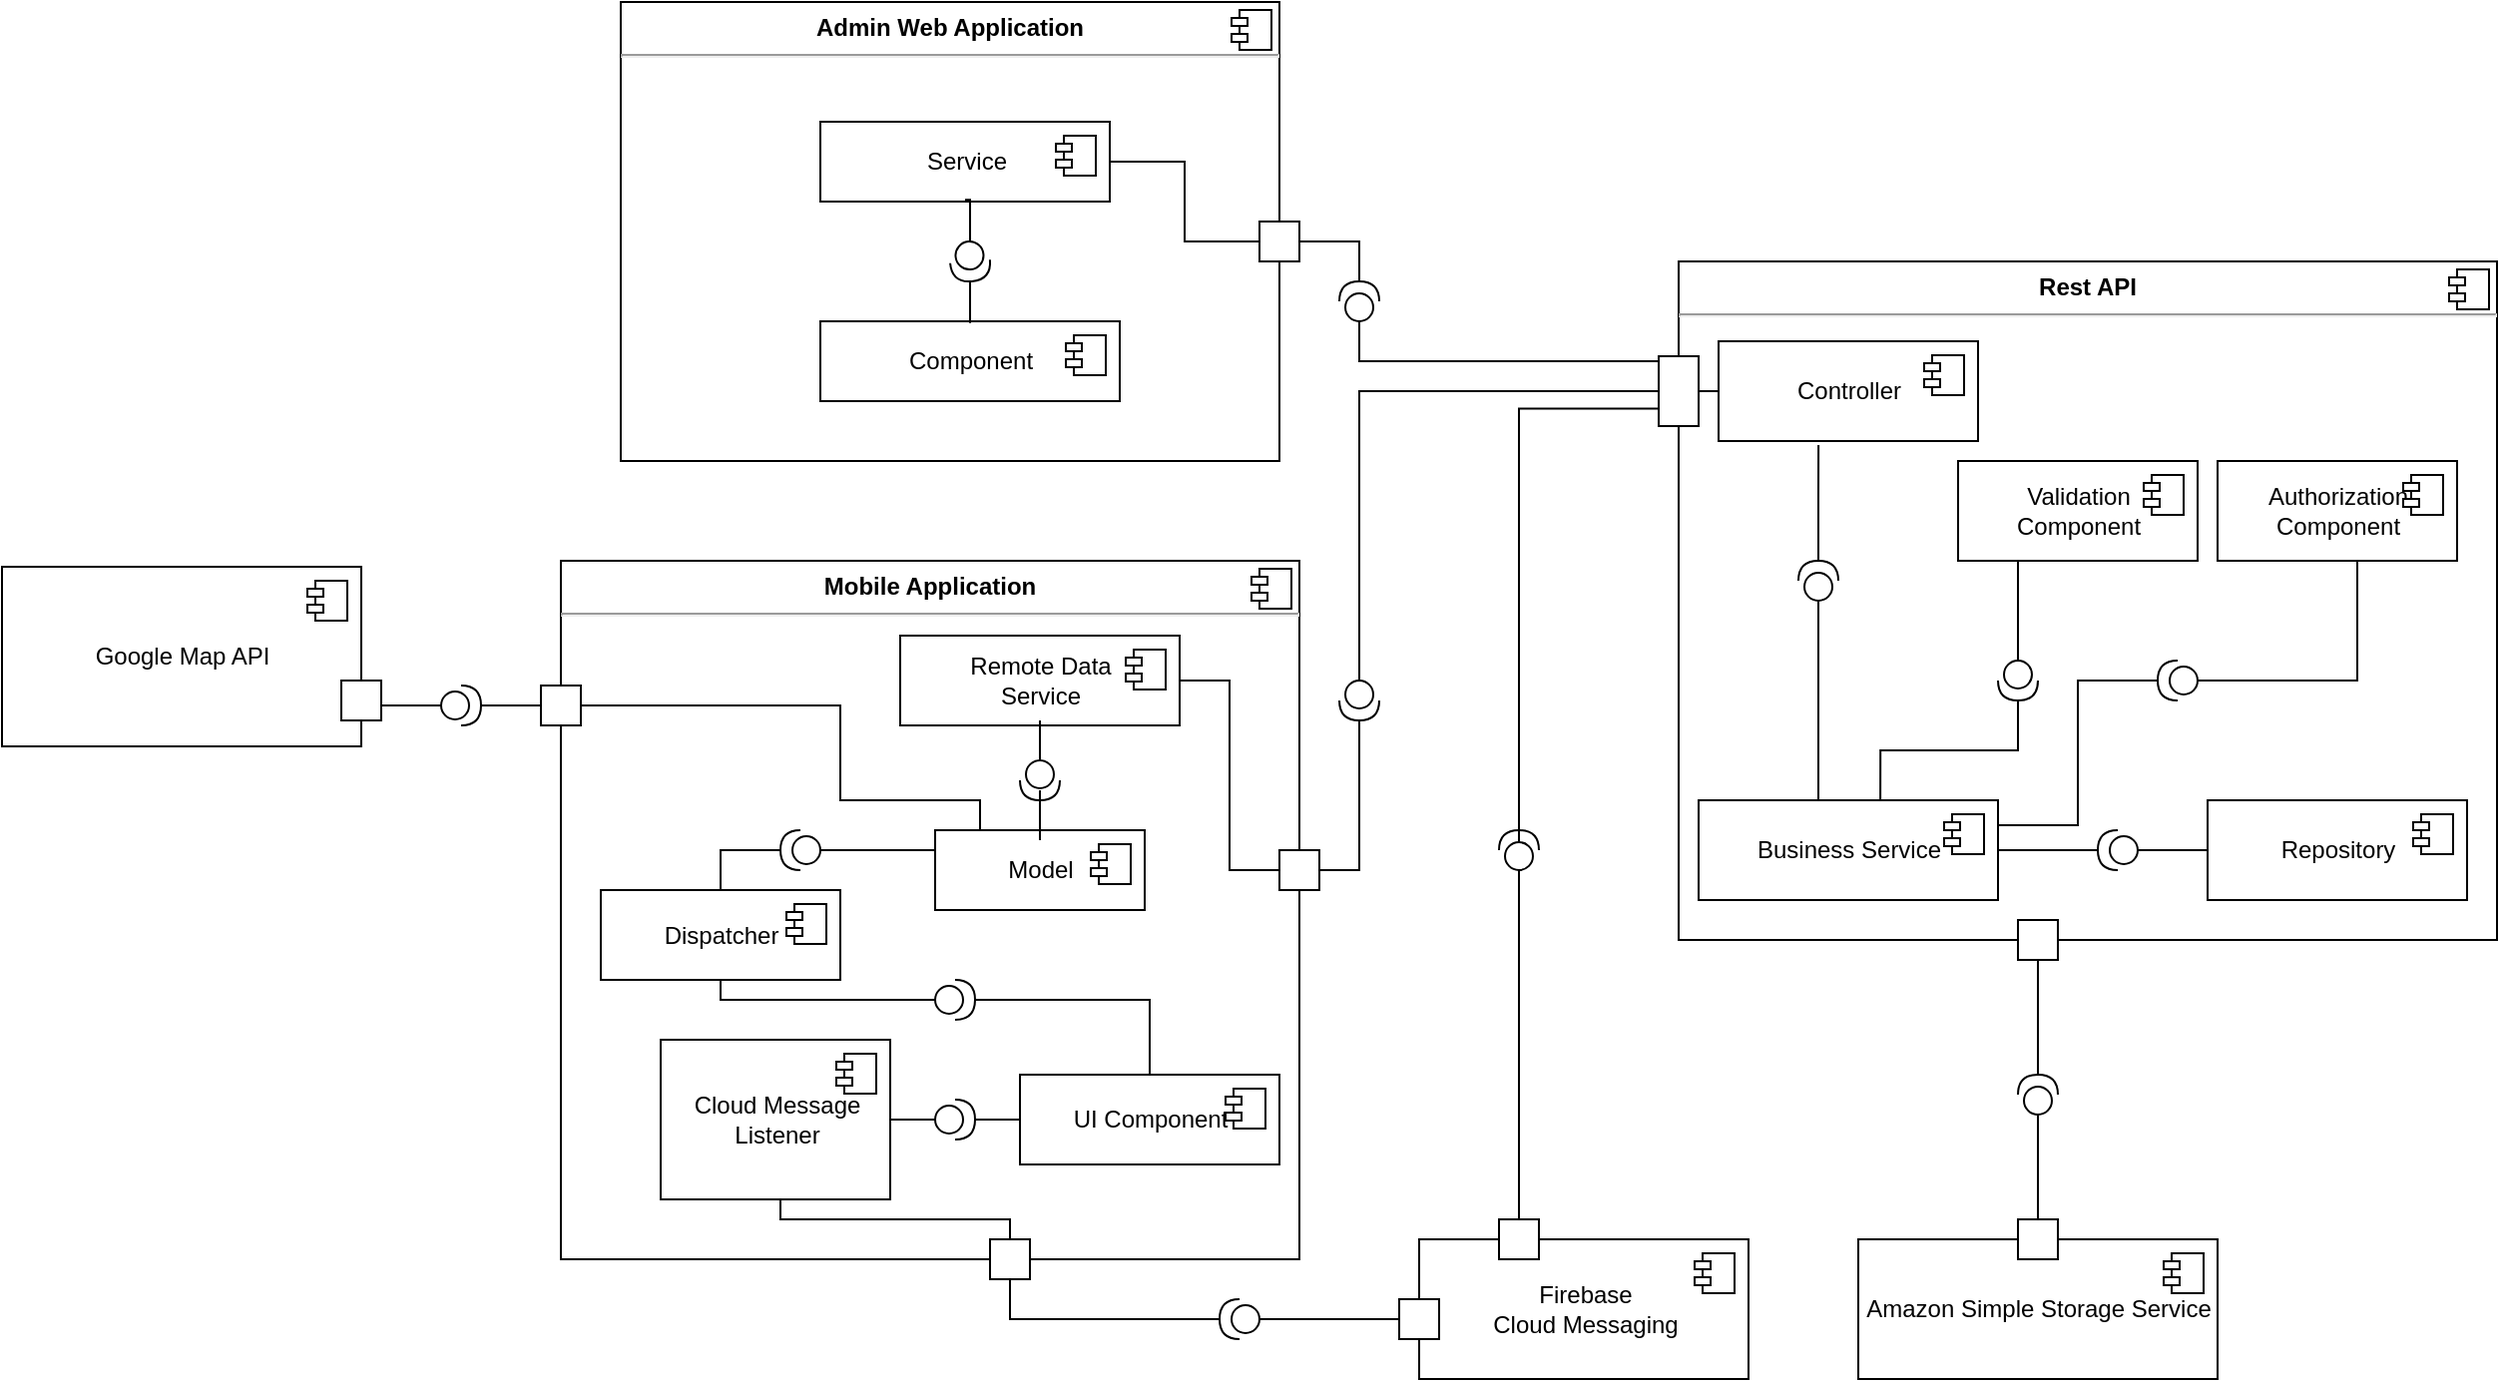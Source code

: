 <mxfile version="12.8.5" type="device"><diagram name="Page-1" id="e7e014a7-5840-1c2e-5031-d8a46d1fe8dd"><mxGraphModel dx="2207" dy="553" grid="1" gridSize="10" guides="1" tooltips="1" connect="1" arrows="1" fold="1" page="1" pageScale="1" pageWidth="1169" pageHeight="826" background="#ffffff" math="0" shadow="0"><root><mxCell id="0"/><mxCell id="1" parent="0"/><mxCell id="66DuaU19Fk_zL078yMDg-50" value="&lt;p style=&quot;margin: 0px ; margin-top: 6px ; text-align: center&quot;&gt;&lt;b&gt;Mobile Application&lt;br&gt;&lt;/b&gt;&lt;/p&gt;&lt;hr&gt;&lt;p style=&quot;margin: 0px ; margin-left: 8px&quot;&gt;&lt;br&gt;&lt;/p&gt;" style="align=left;overflow=fill;html=1;dropTarget=0;" parent="1" vertex="1"><mxGeometry x="160" y="320" width="370" height="350" as="geometry"/></mxCell><mxCell id="66DuaU19Fk_zL078yMDg-51" value="" style="shape=component;jettyWidth=8;jettyHeight=4;" parent="66DuaU19Fk_zL078yMDg-50" vertex="1"><mxGeometry x="1" width="20" height="20" relative="1" as="geometry"><mxPoint x="-24" y="4" as="offset"/></mxGeometry></mxCell><mxCell id="66DuaU19Fk_zL078yMDg-58" value="&lt;p style=&quot;margin: 0px ; margin-top: 6px ; text-align: center&quot;&gt;&lt;b&gt;Admin Web Application&lt;/b&gt;&lt;br&gt;&lt;/p&gt;&lt;hr&gt;&lt;p style=&quot;margin: 0px ; margin-left: 8px&quot;&gt;&lt;br&gt;&lt;/p&gt;" style="align=left;overflow=fill;html=1;dropTarget=0;" parent="1" vertex="1"><mxGeometry x="190" y="40" width="330" height="230" as="geometry"/></mxCell><mxCell id="66DuaU19Fk_zL078yMDg-59" value="" style="shape=component;jettyWidth=8;jettyHeight=4;" parent="66DuaU19Fk_zL078yMDg-58" vertex="1"><mxGeometry x="1" width="20" height="20" relative="1" as="geometry"><mxPoint x="-24" y="4" as="offset"/></mxGeometry></mxCell><mxCell id="Nfz9Ye3wE-73OPTYJ1pj-36" value="" style="rounded=0;whiteSpace=wrap;html=1;strokeColor=#000000;" parent="1" vertex="1"><mxGeometry x="520" y="465" width="20" height="20" as="geometry"/></mxCell><mxCell id="Nfz9Ye3wE-73OPTYJ1pj-37" value="" style="rounded=0;whiteSpace=wrap;html=1;strokeColor=#000000;" parent="1" vertex="1"><mxGeometry x="510" y="150" width="20" height="20" as="geometry"/></mxCell><mxCell id="Nfz9Ye3wE-73OPTYJ1pj-42" style="edgeStyle=orthogonalEdgeStyle;rounded=0;orthogonalLoop=1;jettySize=auto;html=1;exitX=0;exitY=0.5;exitDx=0;exitDy=0;exitPerimeter=0;entryX=0;entryY=1;entryDx=0;entryDy=0;endArrow=none;endFill=0;" parent="1" source="Nfz9Ye3wE-73OPTYJ1pj-38" target="Nfz9Ye3wE-73OPTYJ1pj-35" edge="1"><mxGeometry relative="1" as="geometry"><Array as="points"><mxPoint x="560" y="235"/><mxPoint x="710" y="235"/></Array></mxGeometry></mxCell><mxCell id="Nfz9Ye3wE-73OPTYJ1pj-43" style="edgeStyle=orthogonalEdgeStyle;rounded=0;orthogonalLoop=1;jettySize=auto;html=1;exitX=1;exitY=0.5;exitDx=0;exitDy=0;exitPerimeter=0;entryX=1;entryY=0.5;entryDx=0;entryDy=0;endArrow=none;endFill=0;" parent="1" source="Nfz9Ye3wE-73OPTYJ1pj-38" target="Nfz9Ye3wE-73OPTYJ1pj-36" edge="1"><mxGeometry relative="1" as="geometry"/></mxCell><mxCell id="Nfz9Ye3wE-73OPTYJ1pj-38" value="" style="shape=providedRequiredInterface;html=1;verticalLabelPosition=bottom;strokeColor=#000000;rotation=90;" parent="1" vertex="1"><mxGeometry x="550" y="380" width="20" height="20" as="geometry"/></mxCell><mxCell id="Nfz9Ye3wE-73OPTYJ1pj-40" style="edgeStyle=orthogonalEdgeStyle;rounded=0;orthogonalLoop=1;jettySize=auto;html=1;endArrow=none;endFill=0;entryX=1;entryY=0.5;entryDx=0;entryDy=0;" parent="1" source="Nfz9Ye3wE-73OPTYJ1pj-39" target="Nfz9Ye3wE-73OPTYJ1pj-37" edge="1"><mxGeometry relative="1" as="geometry"><mxPoint x="540" y="160" as="targetPoint"/><Array as="points"><mxPoint x="560" y="160"/></Array></mxGeometry></mxCell><mxCell id="Nfz9Ye3wE-73OPTYJ1pj-41" style="edgeStyle=orthogonalEdgeStyle;rounded=0;orthogonalLoop=1;jettySize=auto;html=1;exitX=0;exitY=0.5;exitDx=0;exitDy=0;exitPerimeter=0;entryX=0;entryY=0.75;entryDx=0;entryDy=0;endArrow=none;endFill=0;" parent="1" source="Nfz9Ye3wE-73OPTYJ1pj-39" target="Nfz9Ye3wE-73OPTYJ1pj-35" edge="1"><mxGeometry relative="1" as="geometry"><Array as="points"><mxPoint x="560" y="220"/><mxPoint x="710" y="220"/></Array></mxGeometry></mxCell><mxCell id="Nfz9Ye3wE-73OPTYJ1pj-39" value="" style="shape=providedRequiredInterface;html=1;verticalLabelPosition=bottom;strokeColor=#000000;rotation=-90;" parent="1" vertex="1"><mxGeometry x="550" y="180" width="20" height="20" as="geometry"/></mxCell><mxCell id="Nfz9Ye3wE-73OPTYJ1pj-46" value="Firebase &lt;br&gt;Cloud Messaging" style="html=1;dropTarget=0;strokeColor=#000000;" parent="1" vertex="1"><mxGeometry x="590" y="660" width="165" height="70" as="geometry"/></mxCell><mxCell id="Nfz9Ye3wE-73OPTYJ1pj-47" value="" style="shape=component;jettyWidth=8;jettyHeight=4;" parent="Nfz9Ye3wE-73OPTYJ1pj-46" vertex="1"><mxGeometry x="1" width="20" height="20" relative="1" as="geometry"><mxPoint x="-27" y="7" as="offset"/></mxGeometry></mxCell><mxCell id="Nfz9Ye3wE-73OPTYJ1pj-48" value="Cloud Message&lt;br&gt;Listener" style="html=1;dropTarget=0;strokeColor=#000000;" parent="1" vertex="1"><mxGeometry x="210" y="560" width="115" height="80" as="geometry"/></mxCell><mxCell id="Nfz9Ye3wE-73OPTYJ1pj-49" value="" style="shape=component;jettyWidth=8;jettyHeight=4;" parent="Nfz9Ye3wE-73OPTYJ1pj-48" vertex="1"><mxGeometry x="1" width="20" height="20" relative="1" as="geometry"><mxPoint x="-27" y="7" as="offset"/></mxGeometry></mxCell><mxCell id="Nfz9Ye3wE-73OPTYJ1pj-78" style="edgeStyle=orthogonalEdgeStyle;rounded=0;orthogonalLoop=1;jettySize=auto;html=1;exitX=1;exitY=0.5;exitDx=0;exitDy=0;entryX=0;entryY=0.5;entryDx=0;entryDy=0;endArrow=none;endFill=0;" parent="1" source="Nfz9Ye3wE-73OPTYJ1pj-51" target="Nfz9Ye3wE-73OPTYJ1pj-36" edge="1"><mxGeometry relative="1" as="geometry"/></mxCell><mxCell id="Nfz9Ye3wE-73OPTYJ1pj-51" value="Remote Data &lt;br&gt;Service" style="html=1;dropTarget=0;strokeColor=#000000;" parent="1" vertex="1"><mxGeometry x="330" y="357.5" width="140" height="45" as="geometry"/></mxCell><mxCell id="Nfz9Ye3wE-73OPTYJ1pj-52" value="" style="shape=component;jettyWidth=8;jettyHeight=4;" parent="Nfz9Ye3wE-73OPTYJ1pj-51" vertex="1"><mxGeometry x="1" width="20" height="20" relative="1" as="geometry"><mxPoint x="-27" y="7" as="offset"/></mxGeometry></mxCell><mxCell id="Nfz9Ye3wE-73OPTYJ1pj-53" value="UI Component" style="html=1;dropTarget=0;strokeColor=#000000;" parent="1" vertex="1"><mxGeometry x="390" y="577.5" width="130" height="45" as="geometry"/></mxCell><mxCell id="Nfz9Ye3wE-73OPTYJ1pj-54" value="" style="shape=component;jettyWidth=8;jettyHeight=4;" parent="Nfz9Ye3wE-73OPTYJ1pj-53" vertex="1"><mxGeometry x="1" width="20" height="20" relative="1" as="geometry"><mxPoint x="-27" y="7" as="offset"/></mxGeometry></mxCell><mxCell id="Nfz9Ye3wE-73OPTYJ1pj-55" value="Model" style="html=1;dropTarget=0;strokeColor=#000000;" parent="1" vertex="1"><mxGeometry x="347.5" y="455" width="105" height="40" as="geometry"/></mxCell><mxCell id="Nfz9Ye3wE-73OPTYJ1pj-56" value="" style="shape=component;jettyWidth=8;jettyHeight=4;" parent="Nfz9Ye3wE-73OPTYJ1pj-55" vertex="1"><mxGeometry x="1" width="20" height="20" relative="1" as="geometry"><mxPoint x="-27" y="7" as="offset"/></mxGeometry></mxCell><mxCell id="Nfz9Ye3wE-73OPTYJ1pj-77" style="edgeStyle=orthogonalEdgeStyle;rounded=0;orthogonalLoop=1;jettySize=auto;html=1;endArrow=none;endFill=0;" parent="1" source="Nfz9Ye3wE-73OPTYJ1pj-57" target="Nfz9Ye3wE-73OPTYJ1pj-48" edge="1"><mxGeometry relative="1" as="geometry"><Array as="points"><mxPoint x="270" y="650"/></Array></mxGeometry></mxCell><mxCell id="Nfz9Ye3wE-73OPTYJ1pj-57" value="" style="rounded=0;whiteSpace=wrap;html=1;strokeColor=#000000;" parent="1" vertex="1"><mxGeometry x="375" y="660" width="20" height="20" as="geometry"/></mxCell><mxCell id="Nfz9Ye3wE-73OPTYJ1pj-59" value="" style="rounded=0;whiteSpace=wrap;html=1;strokeColor=#000000;" parent="1" vertex="1"><mxGeometry x="580" y="690" width="20" height="20" as="geometry"/></mxCell><mxCell id="Nfz9Ye3wE-73OPTYJ1pj-62" style="edgeStyle=orthogonalEdgeStyle;rounded=0;orthogonalLoop=1;jettySize=auto;html=1;endArrow=none;endFill=0;" parent="1" source="Nfz9Ye3wE-73OPTYJ1pj-61" target="Nfz9Ye3wE-73OPTYJ1pj-57" edge="1"><mxGeometry relative="1" as="geometry"/></mxCell><mxCell id="Nfz9Ye3wE-73OPTYJ1pj-63" style="edgeStyle=orthogonalEdgeStyle;rounded=0;orthogonalLoop=1;jettySize=auto;html=1;endArrow=none;endFill=0;" parent="1" source="Nfz9Ye3wE-73OPTYJ1pj-61" target="Nfz9Ye3wE-73OPTYJ1pj-59" edge="1"><mxGeometry relative="1" as="geometry"/></mxCell><mxCell id="Nfz9Ye3wE-73OPTYJ1pj-61" value="" style="shape=providedRequiredInterface;html=1;verticalLabelPosition=bottom;strokeColor=#000000;rotation=-180;" parent="1" vertex="1"><mxGeometry x="490" y="690" width="20" height="20" as="geometry"/></mxCell><mxCell id="Nfz9Ye3wE-73OPTYJ1pj-65" style="edgeStyle=orthogonalEdgeStyle;rounded=0;orthogonalLoop=1;jettySize=auto;html=1;endArrow=none;endFill=0;" parent="1" source="Nfz9Ye3wE-73OPTYJ1pj-64" target="Nfz9Ye3wE-73OPTYJ1pj-53" edge="1"><mxGeometry relative="1" as="geometry"/></mxCell><mxCell id="Nfz9Ye3wE-73OPTYJ1pj-66" style="edgeStyle=orthogonalEdgeStyle;rounded=0;orthogonalLoop=1;jettySize=auto;html=1;endArrow=none;endFill=0;" parent="1" source="Nfz9Ye3wE-73OPTYJ1pj-64" target="Nfz9Ye3wE-73OPTYJ1pj-48" edge="1"><mxGeometry relative="1" as="geometry"/></mxCell><mxCell id="Nfz9Ye3wE-73OPTYJ1pj-64" value="" style="shape=providedRequiredInterface;html=1;verticalLabelPosition=bottom;strokeColor=#000000;" parent="1" vertex="1"><mxGeometry x="347.5" y="590" width="20" height="20" as="geometry"/></mxCell><mxCell id="Nfz9Ye3wE-73OPTYJ1pj-67" value="Dispatcher" style="html=1;dropTarget=0;strokeColor=#000000;" parent="1" vertex="1"><mxGeometry x="180" y="485" width="120" height="45" as="geometry"/></mxCell><mxCell id="Nfz9Ye3wE-73OPTYJ1pj-68" value="" style="shape=component;jettyWidth=8;jettyHeight=4;" parent="Nfz9Ye3wE-73OPTYJ1pj-67" vertex="1"><mxGeometry x="1" width="20" height="20" relative="1" as="geometry"><mxPoint x="-27" y="7" as="offset"/></mxGeometry></mxCell><mxCell id="Nfz9Ye3wE-73OPTYJ1pj-70" style="edgeStyle=orthogonalEdgeStyle;rounded=0;orthogonalLoop=1;jettySize=auto;html=1;endArrow=none;endFill=0;" parent="1" source="Nfz9Ye3wE-73OPTYJ1pj-69" target="Nfz9Ye3wE-73OPTYJ1pj-53" edge="1"><mxGeometry relative="1" as="geometry"/></mxCell><mxCell id="Nfz9Ye3wE-73OPTYJ1pj-71" style="edgeStyle=orthogonalEdgeStyle;rounded=0;orthogonalLoop=1;jettySize=auto;html=1;endArrow=none;endFill=0;" parent="1" source="Nfz9Ye3wE-73OPTYJ1pj-69" target="Nfz9Ye3wE-73OPTYJ1pj-67" edge="1"><mxGeometry relative="1" as="geometry"><Array as="points"><mxPoint x="240" y="540"/></Array></mxGeometry></mxCell><mxCell id="Nfz9Ye3wE-73OPTYJ1pj-69" value="" style="shape=providedRequiredInterface;html=1;verticalLabelPosition=bottom;strokeColor=#000000;" parent="1" vertex="1"><mxGeometry x="347.5" y="530" width="20" height="20" as="geometry"/></mxCell><mxCell id="Nfz9Ye3wE-73OPTYJ1pj-74" style="edgeStyle=orthogonalEdgeStyle;rounded=0;orthogonalLoop=1;jettySize=auto;html=1;endArrow=none;endFill=0;" parent="1" source="Nfz9Ye3wE-73OPTYJ1pj-72" target="Nfz9Ye3wE-73OPTYJ1pj-67" edge="1"><mxGeometry relative="1" as="geometry"><Array as="points"><mxPoint x="240" y="465"/></Array></mxGeometry></mxCell><mxCell id="Nfz9Ye3wE-73OPTYJ1pj-75" style="edgeStyle=orthogonalEdgeStyle;rounded=0;orthogonalLoop=1;jettySize=auto;html=1;exitX=0;exitY=0.5;exitDx=0;exitDy=0;exitPerimeter=0;entryX=0;entryY=0.25;entryDx=0;entryDy=0;endArrow=none;endFill=0;" parent="1" source="Nfz9Ye3wE-73OPTYJ1pj-72" target="Nfz9Ye3wE-73OPTYJ1pj-55" edge="1"><mxGeometry relative="1" as="geometry"><Array as="points"><mxPoint x="300" y="465"/><mxPoint x="300" y="465"/></Array></mxGeometry></mxCell><mxCell id="Nfz9Ye3wE-73OPTYJ1pj-72" value="" style="shape=providedRequiredInterface;html=1;verticalLabelPosition=bottom;strokeColor=#000000;rotation=-180;" parent="1" vertex="1"><mxGeometry x="270" y="455" width="20" height="20" as="geometry"/></mxCell><mxCell id="Nfz9Ye3wE-73OPTYJ1pj-76" style="edgeStyle=orthogonalEdgeStyle;rounded=0;orthogonalLoop=1;jettySize=auto;html=1;exitX=0.5;exitY=1;exitDx=0;exitDy=0;endArrow=none;endFill=0;" parent="1" source="Nfz9Ye3wE-73OPTYJ1pj-55" target="Nfz9Ye3wE-73OPTYJ1pj-55" edge="1"><mxGeometry relative="1" as="geometry"/></mxCell><mxCell id="Nfz9Ye3wE-73OPTYJ1pj-80" style="edgeStyle=orthogonalEdgeStyle;rounded=0;orthogonalLoop=1;jettySize=auto;html=1;endArrow=none;endFill=0;" parent="1" source="Nfz9Ye3wE-73OPTYJ1pj-79" target="Nfz9Ye3wE-73OPTYJ1pj-55" edge="1"><mxGeometry relative="1" as="geometry"/></mxCell><mxCell id="Nfz9Ye3wE-73OPTYJ1pj-81" style="edgeStyle=orthogonalEdgeStyle;rounded=0;orthogonalLoop=1;jettySize=auto;html=1;endArrow=none;endFill=0;" parent="1" source="Nfz9Ye3wE-73OPTYJ1pj-79" target="Nfz9Ye3wE-73OPTYJ1pj-51" edge="1"><mxGeometry relative="1" as="geometry"/></mxCell><mxCell id="Nfz9Ye3wE-73OPTYJ1pj-79" value="" style="shape=providedRequiredInterface;html=1;verticalLabelPosition=bottom;strokeColor=#000000;rotation=90;" parent="1" vertex="1"><mxGeometry x="390" y="420" width="20" height="20" as="geometry"/></mxCell><mxCell id="Nfz9Ye3wE-73OPTYJ1pj-83" value="Component" style="html=1;dropTarget=0;strokeColor=#000000;" parent="1" vertex="1"><mxGeometry x="290" y="200" width="150" height="40" as="geometry"/></mxCell><mxCell id="Nfz9Ye3wE-73OPTYJ1pj-84" value="" style="shape=component;jettyWidth=8;jettyHeight=4;" parent="Nfz9Ye3wE-73OPTYJ1pj-83" vertex="1"><mxGeometry x="1" width="20" height="20" relative="1" as="geometry"><mxPoint x="-27" y="7" as="offset"/></mxGeometry></mxCell><mxCell id="Nfz9Ye3wE-73OPTYJ1pj-87" style="edgeStyle=orthogonalEdgeStyle;rounded=0;orthogonalLoop=1;jettySize=auto;html=1;exitX=1;exitY=0.5;exitDx=0;exitDy=0;entryX=0;entryY=0.5;entryDx=0;entryDy=0;endArrow=none;endFill=0;" parent="1" source="Nfz9Ye3wE-73OPTYJ1pj-85" target="Nfz9Ye3wE-73OPTYJ1pj-37" edge="1"><mxGeometry relative="1" as="geometry"/></mxCell><mxCell id="Nfz9Ye3wE-73OPTYJ1pj-85" value="Service" style="html=1;dropTarget=0;strokeColor=#000000;" parent="1" vertex="1"><mxGeometry x="290" y="100" width="145" height="40" as="geometry"/></mxCell><mxCell id="Nfz9Ye3wE-73OPTYJ1pj-86" value="" style="shape=component;jettyWidth=8;jettyHeight=4;" parent="Nfz9Ye3wE-73OPTYJ1pj-85" vertex="1"><mxGeometry x="1" width="20" height="20" relative="1" as="geometry"><mxPoint x="-27" y="7" as="offset"/></mxGeometry></mxCell><mxCell id="Nfz9Ye3wE-73OPTYJ1pj-89" style="edgeStyle=orthogonalEdgeStyle;rounded=0;orthogonalLoop=1;jettySize=auto;html=1;endArrow=none;endFill=0;" parent="1" source="Nfz9Ye3wE-73OPTYJ1pj-88" target="Nfz9Ye3wE-73OPTYJ1pj-83" edge="1"><mxGeometry relative="1" as="geometry"/></mxCell><mxCell id="Nfz9Ye3wE-73OPTYJ1pj-90" style="edgeStyle=orthogonalEdgeStyle;rounded=0;orthogonalLoop=1;jettySize=auto;html=1;endArrow=none;endFill=0;" parent="1" source="Nfz9Ye3wE-73OPTYJ1pj-88" target="Nfz9Ye3wE-73OPTYJ1pj-85" edge="1"><mxGeometry relative="1" as="geometry"/></mxCell><mxCell id="Nfz9Ye3wE-73OPTYJ1pj-88" value="" style="shape=providedRequiredInterface;html=1;verticalLabelPosition=bottom;strokeColor=#000000;rotation=85;" parent="1" vertex="1"><mxGeometry x="355" y="160" width="20" height="20" as="geometry"/></mxCell><mxCell id="Nfz9Ye3wE-73OPTYJ1pj-100" style="edgeStyle=orthogonalEdgeStyle;rounded=0;orthogonalLoop=1;jettySize=auto;html=1;exitX=1;exitY=0.5;exitDx=0;exitDy=0;endArrow=none;endFill=0;" parent="1" source="Nfz9Ye3wE-73OPTYJ1pj-91" target="Nfz9Ye3wE-73OPTYJ1pj-55" edge="1"><mxGeometry relative="1" as="geometry"><Array as="points"><mxPoint x="300" y="393"/><mxPoint x="300" y="440"/><mxPoint x="370" y="440"/></Array></mxGeometry></mxCell><mxCell id="Nfz9Ye3wE-73OPTYJ1pj-91" value="" style="rounded=0;whiteSpace=wrap;html=1;strokeColor=#000000;" parent="1" vertex="1"><mxGeometry x="150" y="382.5" width="20" height="20" as="geometry"/></mxCell><mxCell id="Nfz9Ye3wE-73OPTYJ1pj-92" value="Google Map API" style="html=1;dropTarget=0;strokeColor=#000000;" parent="1" vertex="1"><mxGeometry x="-120" y="323" width="180" height="90" as="geometry"/></mxCell><mxCell id="Nfz9Ye3wE-73OPTYJ1pj-93" value="" style="shape=component;jettyWidth=8;jettyHeight=4;" parent="Nfz9Ye3wE-73OPTYJ1pj-92" vertex="1"><mxGeometry x="1" width="20" height="20" relative="1" as="geometry"><mxPoint x="-27" y="7" as="offset"/></mxGeometry></mxCell><mxCell id="Nfz9Ye3wE-73OPTYJ1pj-99" style="edgeStyle=orthogonalEdgeStyle;rounded=0;orthogonalLoop=1;jettySize=auto;html=1;entryX=0;entryY=0.5;entryDx=0;entryDy=0;entryPerimeter=0;endArrow=none;endFill=0;" parent="1" source="Nfz9Ye3wE-73OPTYJ1pj-96" target="Nfz9Ye3wE-73OPTYJ1pj-97" edge="1"><mxGeometry relative="1" as="geometry"><Array as="points"><mxPoint x="90" y="393"/></Array></mxGeometry></mxCell><mxCell id="Nfz9Ye3wE-73OPTYJ1pj-96" value="" style="rounded=0;whiteSpace=wrap;html=1;strokeColor=#000000;" parent="1" vertex="1"><mxGeometry x="50" y="380" width="20" height="20" as="geometry"/></mxCell><mxCell id="Nfz9Ye3wE-73OPTYJ1pj-98" style="edgeStyle=orthogonalEdgeStyle;rounded=0;orthogonalLoop=1;jettySize=auto;html=1;endArrow=none;endFill=0;" parent="1" source="Nfz9Ye3wE-73OPTYJ1pj-97" target="Nfz9Ye3wE-73OPTYJ1pj-91" edge="1"><mxGeometry relative="1" as="geometry"/></mxCell><mxCell id="Nfz9Ye3wE-73OPTYJ1pj-97" value="" style="shape=providedRequiredInterface;html=1;verticalLabelPosition=bottom;strokeColor=#000000;" parent="1" vertex="1"><mxGeometry x="100" y="382.5" width="20" height="20" as="geometry"/></mxCell><mxCell id="ilqMxVAXXDJy_NOZG2W--21" style="edgeStyle=orthogonalEdgeStyle;rounded=0;orthogonalLoop=1;jettySize=auto;html=1;endArrow=none;endFill=0;" edge="1" parent="1" source="ilqMxVAXXDJy_NOZG2W--7" target="ilqMxVAXXDJy_NOZG2W--11"><mxGeometry relative="1" as="geometry"/></mxCell><mxCell id="ilqMxVAXXDJy_NOZG2W--22" style="edgeStyle=orthogonalEdgeStyle;rounded=0;orthogonalLoop=1;jettySize=auto;html=1;exitX=0;exitY=0.5;exitDx=0;exitDy=0;exitPerimeter=0;entryX=0;entryY=0.75;entryDx=0;entryDy=0;endArrow=none;endFill=0;" edge="1" parent="1" source="ilqMxVAXXDJy_NOZG2W--7" target="Nfz9Ye3wE-73OPTYJ1pj-35"><mxGeometry relative="1" as="geometry"><Array as="points"><mxPoint x="640" y="244"/></Array></mxGeometry></mxCell><mxCell id="ilqMxVAXXDJy_NOZG2W--7" value="" style="shape=providedRequiredInterface;html=1;verticalLabelPosition=bottom;rotation=-90;" vertex="1" parent="1"><mxGeometry x="630" y="455" width="20" height="20" as="geometry"/></mxCell><mxCell id="ilqMxVAXXDJy_NOZG2W--11" value="" style="rounded=0;whiteSpace=wrap;html=1;" vertex="1" parent="1"><mxGeometry x="630" y="650" width="20" height="20" as="geometry"/></mxCell><mxCell id="ilqMxVAXXDJy_NOZG2W--19" value="" style="group" vertex="1" connectable="0" parent="1"><mxGeometry x="720" y="170" width="410" height="350" as="geometry"/></mxCell><mxCell id="66DuaU19Fk_zL078yMDg-56" value="&lt;p style=&quot;margin: 0px ; margin-top: 6px ; text-align: center&quot;&gt;&lt;b&gt;Rest API&lt;/b&gt;&lt;br&gt;&lt;/p&gt;&lt;hr&gt;&lt;p style=&quot;margin: 0px ; margin-left: 8px&quot;&gt;&lt;br&gt;&lt;/p&gt;" style="align=left;overflow=fill;html=1;dropTarget=0;" parent="ilqMxVAXXDJy_NOZG2W--19" vertex="1"><mxGeometry width="410" height="340" as="geometry"/></mxCell><mxCell id="66DuaU19Fk_zL078yMDg-57" value="" style="shape=component;jettyWidth=8;jettyHeight=4;" parent="66DuaU19Fk_zL078yMDg-56" vertex="1"><mxGeometry x="1" width="20" height="20" relative="1" as="geometry"><mxPoint x="-24" y="4" as="offset"/></mxGeometry></mxCell><mxCell id="Nfz9Ye3wE-73OPTYJ1pj-1" value="Controller" style="html=1;dropTarget=0;" parent="ilqMxVAXXDJy_NOZG2W--19" vertex="1"><mxGeometry x="20" y="40" width="130" height="50" as="geometry"/></mxCell><mxCell id="Nfz9Ye3wE-73OPTYJ1pj-2" value="" style="shape=component;jettyWidth=8;jettyHeight=4;" parent="Nfz9Ye3wE-73OPTYJ1pj-1" vertex="1"><mxGeometry x="1" width="20" height="20" relative="1" as="geometry"><mxPoint x="-27" y="7" as="offset"/></mxGeometry></mxCell><mxCell id="Nfz9Ye3wE-73OPTYJ1pj-3" value="Business Service" style="html=1;dropTarget=0;" parent="ilqMxVAXXDJy_NOZG2W--19" vertex="1"><mxGeometry x="10" y="270" width="150" height="50" as="geometry"/></mxCell><mxCell id="Nfz9Ye3wE-73OPTYJ1pj-4" value="" style="shape=component;jettyWidth=8;jettyHeight=4;" parent="Nfz9Ye3wE-73OPTYJ1pj-3" vertex="1"><mxGeometry x="1" width="20" height="20" relative="1" as="geometry"><mxPoint x="-27" y="7" as="offset"/></mxGeometry></mxCell><mxCell id="Nfz9Ye3wE-73OPTYJ1pj-5" value="Authorization &lt;br&gt;Component" style="html=1;dropTarget=0;" parent="ilqMxVAXXDJy_NOZG2W--19" vertex="1"><mxGeometry x="270" y="100" width="120" height="50" as="geometry"/></mxCell><mxCell id="Nfz9Ye3wE-73OPTYJ1pj-6" value="" style="shape=component;jettyWidth=8;jettyHeight=4;" parent="Nfz9Ye3wE-73OPTYJ1pj-5" vertex="1"><mxGeometry x="1" width="20" height="20" relative="1" as="geometry"><mxPoint x="-27" y="7" as="offset"/></mxGeometry></mxCell><mxCell id="Nfz9Ye3wE-73OPTYJ1pj-7" value="Repository" style="html=1;dropTarget=0;" parent="ilqMxVAXXDJy_NOZG2W--19" vertex="1"><mxGeometry x="265" y="270" width="130" height="50" as="geometry"/></mxCell><mxCell id="Nfz9Ye3wE-73OPTYJ1pj-8" value="" style="shape=component;jettyWidth=8;jettyHeight=4;" parent="Nfz9Ye3wE-73OPTYJ1pj-7" vertex="1"><mxGeometry x="1" width="20" height="20" relative="1" as="geometry"><mxPoint x="-27" y="7" as="offset"/></mxGeometry></mxCell><mxCell id="Nfz9Ye3wE-73OPTYJ1pj-9" value="Validation &lt;br&gt;Component" style="html=1;dropTarget=0;" parent="ilqMxVAXXDJy_NOZG2W--19" vertex="1"><mxGeometry x="140" y="100" width="120" height="50" as="geometry"/></mxCell><mxCell id="Nfz9Ye3wE-73OPTYJ1pj-10" value="" style="shape=component;jettyWidth=8;jettyHeight=4;" parent="Nfz9Ye3wE-73OPTYJ1pj-9" vertex="1"><mxGeometry x="1" width="20" height="20" relative="1" as="geometry"><mxPoint x="-27" y="7" as="offset"/></mxGeometry></mxCell><mxCell id="Nfz9Ye3wE-73OPTYJ1pj-23" style="edgeStyle=orthogonalEdgeStyle;rounded=0;orthogonalLoop=1;jettySize=auto;html=1;entryX=1;entryY=0.5;entryDx=0;entryDy=0;endArrow=none;endFill=0;" parent="ilqMxVAXXDJy_NOZG2W--19" source="Nfz9Ye3wE-73OPTYJ1pj-22" target="Nfz9Ye3wE-73OPTYJ1pj-3" edge="1"><mxGeometry relative="1" as="geometry"/></mxCell><mxCell id="Nfz9Ye3wE-73OPTYJ1pj-24" style="edgeStyle=orthogonalEdgeStyle;rounded=0;orthogonalLoop=1;jettySize=auto;html=1;entryX=0;entryY=0.5;entryDx=0;entryDy=0;endArrow=none;endFill=0;" parent="ilqMxVAXXDJy_NOZG2W--19" source="Nfz9Ye3wE-73OPTYJ1pj-22" target="Nfz9Ye3wE-73OPTYJ1pj-7" edge="1"><mxGeometry relative="1" as="geometry"/></mxCell><mxCell id="Nfz9Ye3wE-73OPTYJ1pj-22" value="" style="shape=providedRequiredInterface;html=1;verticalLabelPosition=bottom;strokeColor=#000000;rotation=-180;" parent="ilqMxVAXXDJy_NOZG2W--19" vertex="1"><mxGeometry x="210" y="285" width="20" height="20" as="geometry"/></mxCell><mxCell id="Nfz9Ye3wE-73OPTYJ1pj-26" style="edgeStyle=orthogonalEdgeStyle;rounded=0;orthogonalLoop=1;jettySize=auto;html=1;entryX=0.607;entryY=0.04;entryDx=0;entryDy=0;entryPerimeter=0;endArrow=none;endFill=0;" parent="ilqMxVAXXDJy_NOZG2W--19" source="Nfz9Ye3wE-73OPTYJ1pj-25" target="Nfz9Ye3wE-73OPTYJ1pj-3" edge="1"><mxGeometry relative="1" as="geometry"/></mxCell><mxCell id="Nfz9Ye3wE-73OPTYJ1pj-27" style="edgeStyle=orthogonalEdgeStyle;rounded=0;orthogonalLoop=1;jettySize=auto;html=1;entryX=0.25;entryY=1;entryDx=0;entryDy=0;endArrow=none;endFill=0;" parent="ilqMxVAXXDJy_NOZG2W--19" source="Nfz9Ye3wE-73OPTYJ1pj-25" target="Nfz9Ye3wE-73OPTYJ1pj-9" edge="1"><mxGeometry relative="1" as="geometry"/></mxCell><mxCell id="Nfz9Ye3wE-73OPTYJ1pj-25" value="" style="shape=providedRequiredInterface;html=1;verticalLabelPosition=bottom;strokeColor=#000000;rotation=90;" parent="ilqMxVAXXDJy_NOZG2W--19" vertex="1"><mxGeometry x="160" y="200" width="20" height="20" as="geometry"/></mxCell><mxCell id="Nfz9Ye3wE-73OPTYJ1pj-29" style="edgeStyle=orthogonalEdgeStyle;rounded=0;orthogonalLoop=1;jettySize=auto;html=1;entryX=1;entryY=0.25;entryDx=0;entryDy=0;endArrow=none;endFill=0;" parent="ilqMxVAXXDJy_NOZG2W--19" source="Nfz9Ye3wE-73OPTYJ1pj-28" target="Nfz9Ye3wE-73OPTYJ1pj-3" edge="1"><mxGeometry relative="1" as="geometry"/></mxCell><mxCell id="Nfz9Ye3wE-73OPTYJ1pj-30" style="edgeStyle=orthogonalEdgeStyle;rounded=0;orthogonalLoop=1;jettySize=auto;html=1;endArrow=none;endFill=0;" parent="ilqMxVAXXDJy_NOZG2W--19" source="Nfz9Ye3wE-73OPTYJ1pj-28" target="Nfz9Ye3wE-73OPTYJ1pj-5" edge="1"><mxGeometry relative="1" as="geometry"><Array as="points"><mxPoint x="340" y="210"/></Array></mxGeometry></mxCell><mxCell id="Nfz9Ye3wE-73OPTYJ1pj-28" value="" style="shape=providedRequiredInterface;html=1;verticalLabelPosition=bottom;strokeColor=#000000;rotation=-180;" parent="ilqMxVAXXDJy_NOZG2W--19" vertex="1"><mxGeometry x="240" y="200" width="20" height="20" as="geometry"/></mxCell><mxCell id="Nfz9Ye3wE-73OPTYJ1pj-33" style="edgeStyle=orthogonalEdgeStyle;rounded=0;orthogonalLoop=1;jettySize=auto;html=1;endArrow=none;endFill=0;" parent="ilqMxVAXXDJy_NOZG2W--19" source="Nfz9Ye3wE-73OPTYJ1pj-32" edge="1"><mxGeometry relative="1" as="geometry"><mxPoint x="70" y="270" as="targetPoint"/></mxGeometry></mxCell><mxCell id="Nfz9Ye3wE-73OPTYJ1pj-34" style="edgeStyle=orthogonalEdgeStyle;rounded=0;orthogonalLoop=1;jettySize=auto;html=1;entryX=0.385;entryY=1.04;entryDx=0;entryDy=0;entryPerimeter=0;endArrow=none;endFill=0;" parent="ilqMxVAXXDJy_NOZG2W--19" source="Nfz9Ye3wE-73OPTYJ1pj-32" target="Nfz9Ye3wE-73OPTYJ1pj-1" edge="1"><mxGeometry relative="1" as="geometry"/></mxCell><mxCell id="Nfz9Ye3wE-73OPTYJ1pj-32" value="" style="shape=providedRequiredInterface;html=1;verticalLabelPosition=bottom;strokeColor=#000000;rotation=-90;" parent="ilqMxVAXXDJy_NOZG2W--19" vertex="1"><mxGeometry x="60" y="150" width="20" height="20" as="geometry"/></mxCell><mxCell id="Nfz9Ye3wE-73OPTYJ1pj-82" style="edgeStyle=orthogonalEdgeStyle;rounded=0;orthogonalLoop=1;jettySize=auto;html=1;exitX=1;exitY=0.5;exitDx=0;exitDy=0;entryX=0;entryY=0.5;entryDx=0;entryDy=0;endArrow=none;endFill=0;" parent="ilqMxVAXXDJy_NOZG2W--19" source="Nfz9Ye3wE-73OPTYJ1pj-35" target="Nfz9Ye3wE-73OPTYJ1pj-1" edge="1"><mxGeometry relative="1" as="geometry"/></mxCell><mxCell id="ilqMxVAXXDJy_NOZG2W--13" value="Validation &lt;br&gt;Component" style="html=1;dropTarget=0;" vertex="1" parent="ilqMxVAXXDJy_NOZG2W--19"><mxGeometry x="140" y="100" width="120" height="50" as="geometry"/></mxCell><mxCell id="ilqMxVAXXDJy_NOZG2W--14" value="" style="shape=component;jettyWidth=8;jettyHeight=4;" vertex="1" parent="ilqMxVAXXDJy_NOZG2W--13"><mxGeometry x="1" width="20" height="20" relative="1" as="geometry"><mxPoint x="-27" y="7" as="offset"/></mxGeometry></mxCell><mxCell id="ilqMxVAXXDJy_NOZG2W--15" value="Repository" style="html=1;dropTarget=0;" vertex="1" parent="ilqMxVAXXDJy_NOZG2W--19"><mxGeometry x="265" y="270" width="130" height="50" as="geometry"/></mxCell><mxCell id="ilqMxVAXXDJy_NOZG2W--16" value="" style="shape=component;jettyWidth=8;jettyHeight=4;" vertex="1" parent="ilqMxVAXXDJy_NOZG2W--15"><mxGeometry x="1" width="20" height="20" relative="1" as="geometry"><mxPoint x="-27" y="7" as="offset"/></mxGeometry></mxCell><mxCell id="ilqMxVAXXDJy_NOZG2W--17" value="Business Service" style="html=1;dropTarget=0;" vertex="1" parent="ilqMxVAXXDJy_NOZG2W--19"><mxGeometry x="10" y="270" width="150" height="50" as="geometry"/></mxCell><mxCell id="ilqMxVAXXDJy_NOZG2W--18" value="" style="shape=component;jettyWidth=8;jettyHeight=4;" vertex="1" parent="ilqMxVAXXDJy_NOZG2W--17"><mxGeometry x="1" width="20" height="20" relative="1" as="geometry"><mxPoint x="-27" y="7" as="offset"/></mxGeometry></mxCell><mxCell id="Nfz9Ye3wE-73OPTYJ1pj-35" value="" style="rounded=0;whiteSpace=wrap;html=1;strokeColor=#000000;" parent="ilqMxVAXXDJy_NOZG2W--19" vertex="1"><mxGeometry x="-10" y="47.5" width="20" height="35" as="geometry"/></mxCell><mxCell id="ilqMxVAXXDJy_NOZG2W--25" value="" style="rounded=0;whiteSpace=wrap;html=1;" vertex="1" parent="ilqMxVAXXDJy_NOZG2W--19"><mxGeometry x="170" y="330" width="20" height="20" as="geometry"/></mxCell><mxCell id="ilqMxVAXXDJy_NOZG2W--23" value="Amazon Simple Storage Service" style="html=1;dropTarget=0;" vertex="1" parent="1"><mxGeometry x="810" y="660" width="180" height="70" as="geometry"/></mxCell><mxCell id="ilqMxVAXXDJy_NOZG2W--24" value="" style="shape=component;jettyWidth=8;jettyHeight=4;" vertex="1" parent="ilqMxVAXXDJy_NOZG2W--23"><mxGeometry x="1" width="20" height="20" relative="1" as="geometry"><mxPoint x="-27" y="7" as="offset"/></mxGeometry></mxCell><mxCell id="ilqMxVAXXDJy_NOZG2W--26" value="" style="rounded=0;whiteSpace=wrap;html=1;" vertex="1" parent="1"><mxGeometry x="890" y="650" width="20" height="20" as="geometry"/></mxCell><mxCell id="ilqMxVAXXDJy_NOZG2W--28" style="edgeStyle=orthogonalEdgeStyle;rounded=0;orthogonalLoop=1;jettySize=auto;html=1;entryX=0.5;entryY=1;entryDx=0;entryDy=0;endArrow=none;endFill=0;" edge="1" parent="1" source="ilqMxVAXXDJy_NOZG2W--27" target="ilqMxVAXXDJy_NOZG2W--25"><mxGeometry relative="1" as="geometry"/></mxCell><mxCell id="ilqMxVAXXDJy_NOZG2W--29" style="edgeStyle=orthogonalEdgeStyle;rounded=0;orthogonalLoop=1;jettySize=auto;html=1;entryX=0.75;entryY=0;entryDx=0;entryDy=0;endArrow=none;endFill=0;" edge="1" parent="1" source="ilqMxVAXXDJy_NOZG2W--27" target="ilqMxVAXXDJy_NOZG2W--26"><mxGeometry relative="1" as="geometry"><Array as="points"><mxPoint x="900" y="650"/></Array></mxGeometry></mxCell><mxCell id="ilqMxVAXXDJy_NOZG2W--27" value="" style="shape=providedRequiredInterface;html=1;verticalLabelPosition=bottom;rotation=-90;" vertex="1" parent="1"><mxGeometry x="890" y="577.5" width="20" height="20" as="geometry"/></mxCell></root></mxGraphModel></diagram></mxfile>